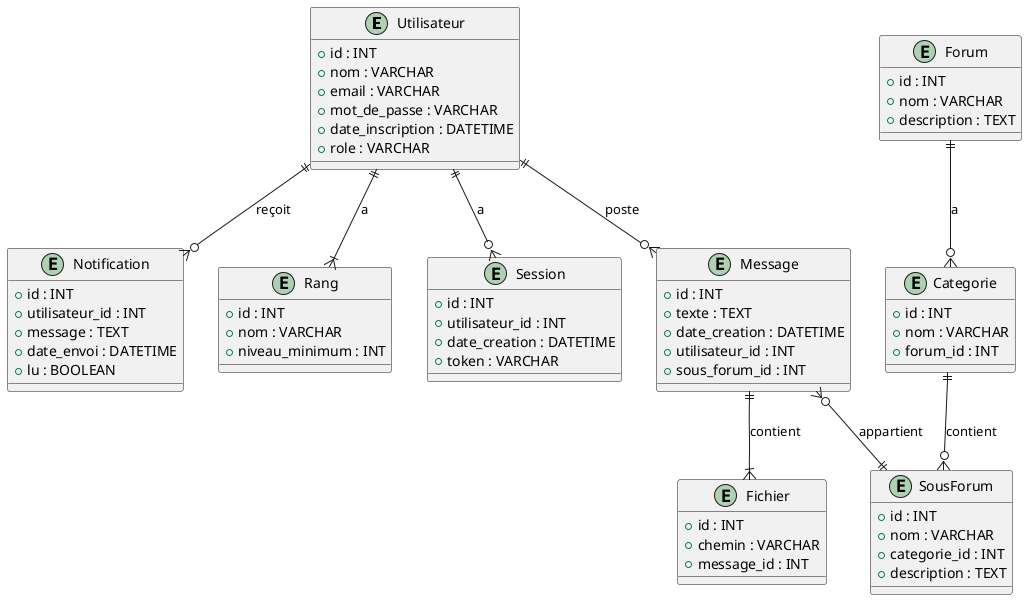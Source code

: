 @startuml
entity "Utilisateur" {
  +id : INT
  +nom : VARCHAR
  +email : VARCHAR
  +mot_de_passe : VARCHAR
  +date_inscription : DATETIME
  +role : VARCHAR
}

entity "Message" {
  +id : INT
  +texte : TEXT
  +date_creation : DATETIME
  +utilisateur_id : INT
  +sous_forum_id : INT
}

entity "Forum" {
  +id : INT
  +nom : VARCHAR
  +description : TEXT
}

entity "Categorie" {
  +id : INT
  +nom : VARCHAR
  +forum_id : INT
}

entity "SousForum" {
  +id : INT
  +nom : VARCHAR
  +categorie_id : INT
  +description : TEXT
}

entity "Notification" {
  +id : INT
  +utilisateur_id : INT
  +message : TEXT
  +date_envoi : DATETIME
  +lu : BOOLEAN
}

entity "Rang" {
  +id : INT
  +nom : VARCHAR
  +niveau_minimum : INT
}

entity "Fichier" {
  +id : INT
  +chemin : VARCHAR
  +message_id : INT
}

entity "Session" {
  +id : INT
  +utilisateur_id : INT
  +date_creation : DATETIME
  +token : VARCHAR
}

' Relations
Utilisateur ||--o{ Message : poste
Message ||--|{ Fichier : contient
Forum ||--o{ Categorie : a
Categorie ||--o{ SousForum : contient
Utilisateur ||--o{ Notification : reçoit
Utilisateur ||--o{ Session : a
Utilisateur ||--|{ Rang : a
Message }o--|| SousForum : appartient

@enduml